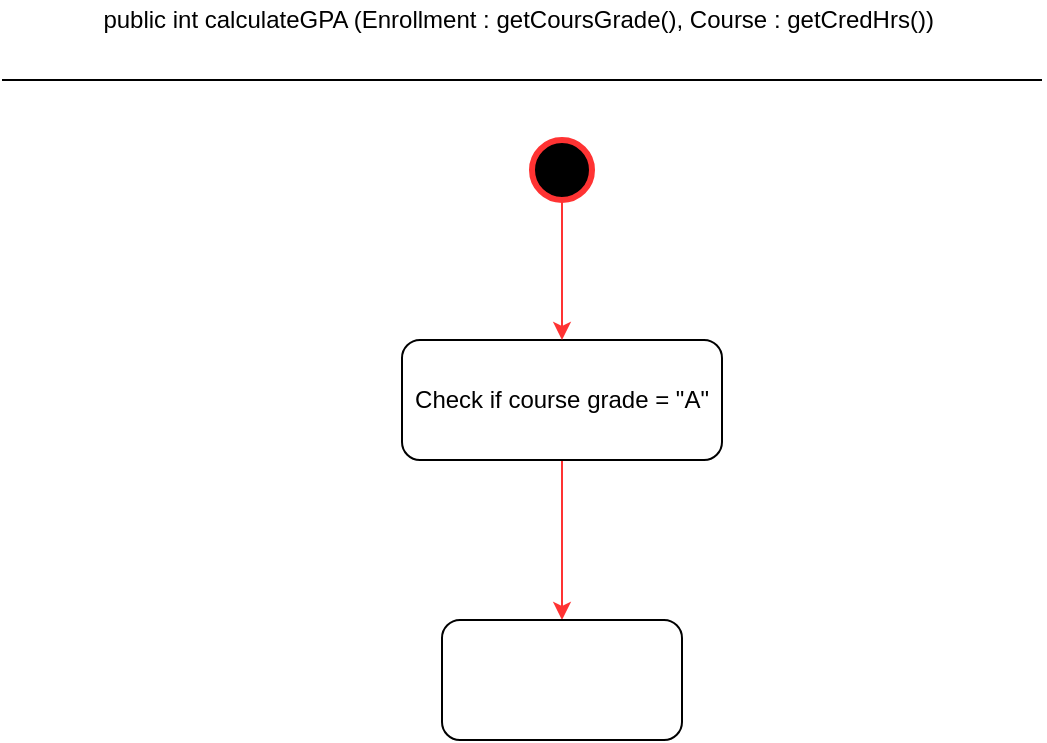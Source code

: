 <mxfile version="13.6.2" type="device"><diagram id="v4Jy-_cZr8a0ofQvEiPZ" name="Page-1"><mxGraphModel dx="1422" dy="748" grid="1" gridSize="10" guides="1" tooltips="1" connect="1" arrows="1" fold="1" page="1" pageScale="1" pageWidth="850" pageHeight="1100" math="0" shadow="0"><root><mxCell id="0"/><mxCell id="1" parent="0"/><mxCell id="CSyDEb_Sll8j1deYYVgi-9" value="" style="edgeStyle=orthogonalEdgeStyle;rounded=0;orthogonalLoop=1;jettySize=auto;html=1;strokeColor=#FF3333;" parent="1" source="CSyDEb_Sll8j1deYYVgi-2" target="CSyDEb_Sll8j1deYYVgi-8" edge="1"><mxGeometry relative="1" as="geometry"/></mxCell><mxCell id="CSyDEb_Sll8j1deYYVgi-2" value="Check if course grade = &quot;A&quot;" style="rounded=1;whiteSpace=wrap;html=1;" parent="1" vertex="1"><mxGeometry x="360" y="250" width="160" height="60" as="geometry"/></mxCell><mxCell id="CSyDEb_Sll8j1deYYVgi-4" value="" style="endArrow=none;html=1;" parent="1" edge="1"><mxGeometry width="50" height="50" relative="1" as="geometry"><mxPoint x="160" y="120" as="sourcePoint"/><mxPoint x="680" y="120" as="targetPoint"/></mxGeometry></mxCell><mxCell id="CSyDEb_Sll8j1deYYVgi-6" value="" style="edgeStyle=orthogonalEdgeStyle;rounded=0;orthogonalLoop=1;jettySize=auto;html=1;strokeColor=#FF3333;" parent="1" source="CSyDEb_Sll8j1deYYVgi-5" target="CSyDEb_Sll8j1deYYVgi-2" edge="1"><mxGeometry relative="1" as="geometry"/></mxCell><mxCell id="CSyDEb_Sll8j1deYYVgi-5" value="" style="ellipse;whiteSpace=wrap;html=1;aspect=fixed;strokeColor=#FF3333;strokeWidth=3;fillColor=#000000;" parent="1" vertex="1"><mxGeometry x="425" y="150" width="30" height="30" as="geometry"/></mxCell><mxCell id="CSyDEb_Sll8j1deYYVgi-7" value="public int calculateGPA (Enrollment : getCoursGrade(), Course : getCredHrs())&amp;nbsp;" style="text;html=1;strokeColor=none;fillColor=none;align=center;verticalAlign=middle;whiteSpace=wrap;rounded=0;" parent="1" vertex="1"><mxGeometry x="160" y="80" width="520" height="20" as="geometry"/></mxCell><mxCell id="CSyDEb_Sll8j1deYYVgi-8" value="" style="whiteSpace=wrap;html=1;rounded=1;" parent="1" vertex="1"><mxGeometry x="380" y="390" width="120" height="60" as="geometry"/></mxCell></root></mxGraphModel></diagram></mxfile>